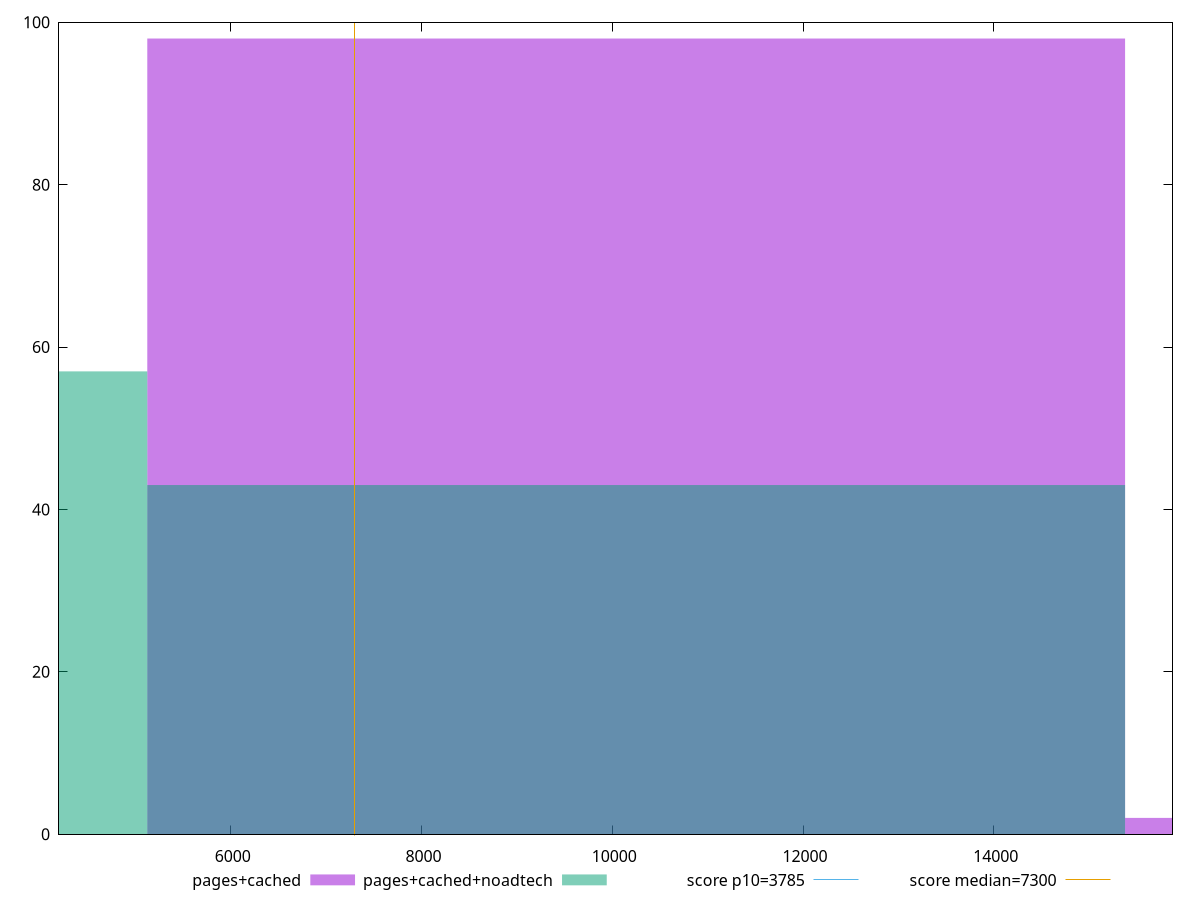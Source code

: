 reset

$pagesCached <<EOF
20500.672984809993 2
10250.336492404997 98
EOF

$pagesCachedNoadtech <<EOF
10250.336492404997 43
0 57
EOF

set key outside below
set boxwidth 10250.336492404997
set xrange [4199.7275:15872.535]
set yrange [0:100]
set trange [0:100]
set style fill transparent solid 0.5 noborder

set parametric
set terminal svg size 640, 500 enhanced background rgb 'white'
set output "report_00019_2021-02-10T18-14-37.922Z//interactive/comparison/histogram/1_vs_2.svg"

plot $pagesCached title "pages+cached" with boxes, \
     $pagesCachedNoadtech title "pages+cached+noadtech" with boxes, \
     3785,t title "score p10=3785", \
     7300,t title "score median=7300"

reset
